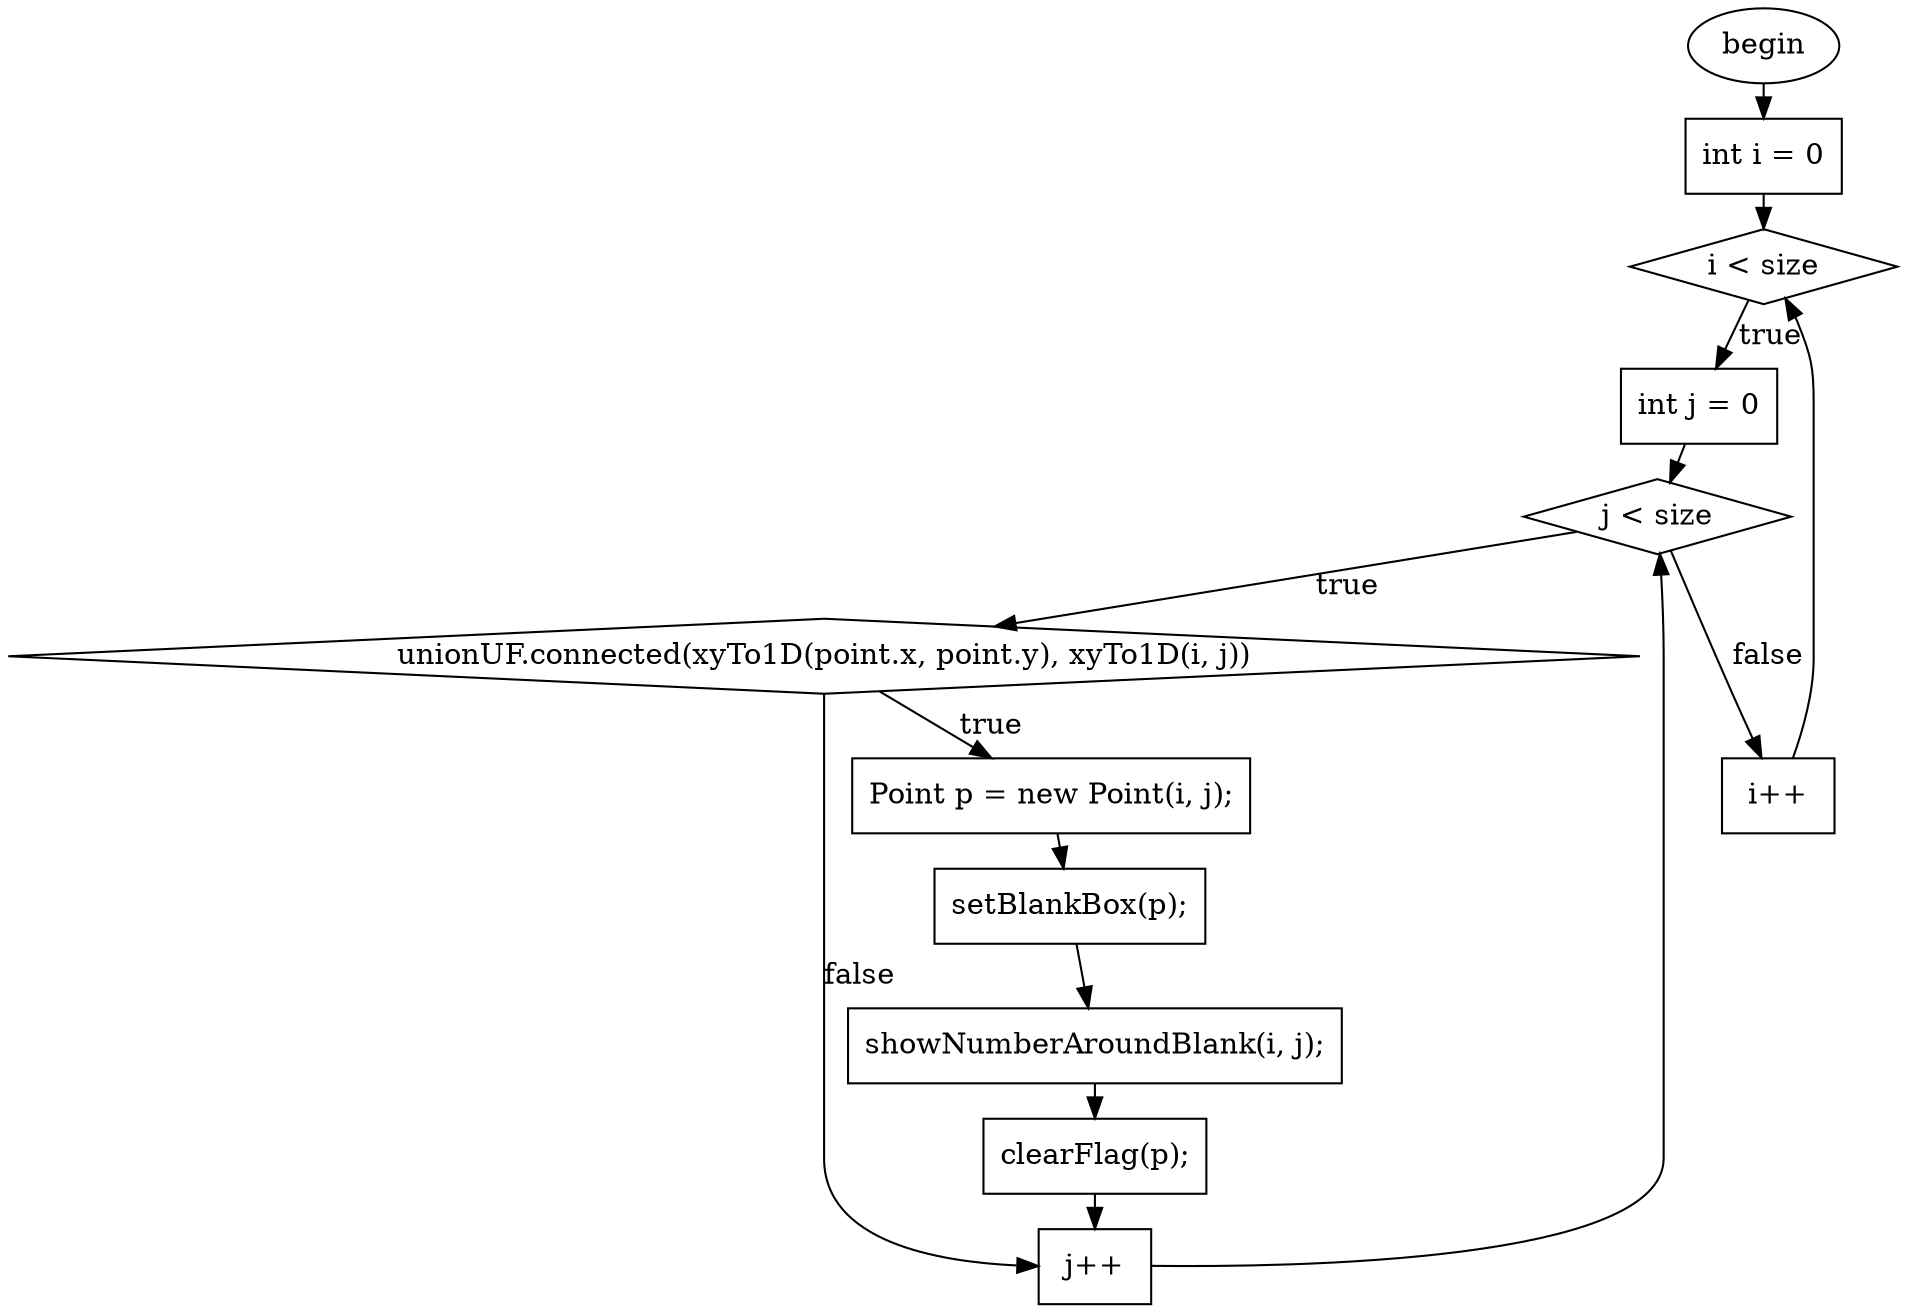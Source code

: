 digraph G{
ranksep = 0.1;
nodesep = 0.1;
F0T0[ shape=ellipse, label="begin", style="filled", fillcolor="white"]
F44T337[ shape=box, label="int i = 0", style="filled", fillcolor="white"]
F60T67[ shape=diamond, label="i \< size", style="filled", fillcolor="white"]
F83T331[ shape=box, label="int j = 0", style="filled", fillcolor="white"]
F99T106[ shape=diamond, label="j \< size", style="filled", fillcolor="white"]
F124T323[ shape=diamond, label="unionUF.connected(xyTo1D(point.x, point.y), xyTo1D(i, j))", style="filled", fillcolor="white"]
F199T224[ shape=box, label="Point p = new Point(i, j);", style="filled", fillcolor="white"]
F236T250[ shape=box, label="setBlankBox(p);", style="filled", fillcolor="white"]
F262T289[ shape=box, label="showNumberAroundBlank(i, j);", style="filled", fillcolor="white"]
F301T313[ shape=box, label="clearFlag(p);", style="filled", fillcolor="white"]
F109T111[ shape=box, label="j++", style="filled", fillcolor="white"]
F70T72[ shape=box, label="i++", style="filled", fillcolor="white"]
F0T0 -> F44T337
F199T224 -> F236T250
F236T250 -> F262T289
F262T289 -> F301T313
F301T313 -> F109T111
F60T67 -> F83T331[label="true", minlen=1]
F99T106 -> F124T323[label="true", minlen=1]
F124T323 -> F199T224[label="true", minlen=1]
F44T337 -> F60T67
F83T331 -> F99T106
F109T111 -> F99T106
F70T72 -> F60T67
F124T323 -> F109T111[label="false", minlen=2]
F99T106 -> F70T72[label="false", minlen=2]
}
